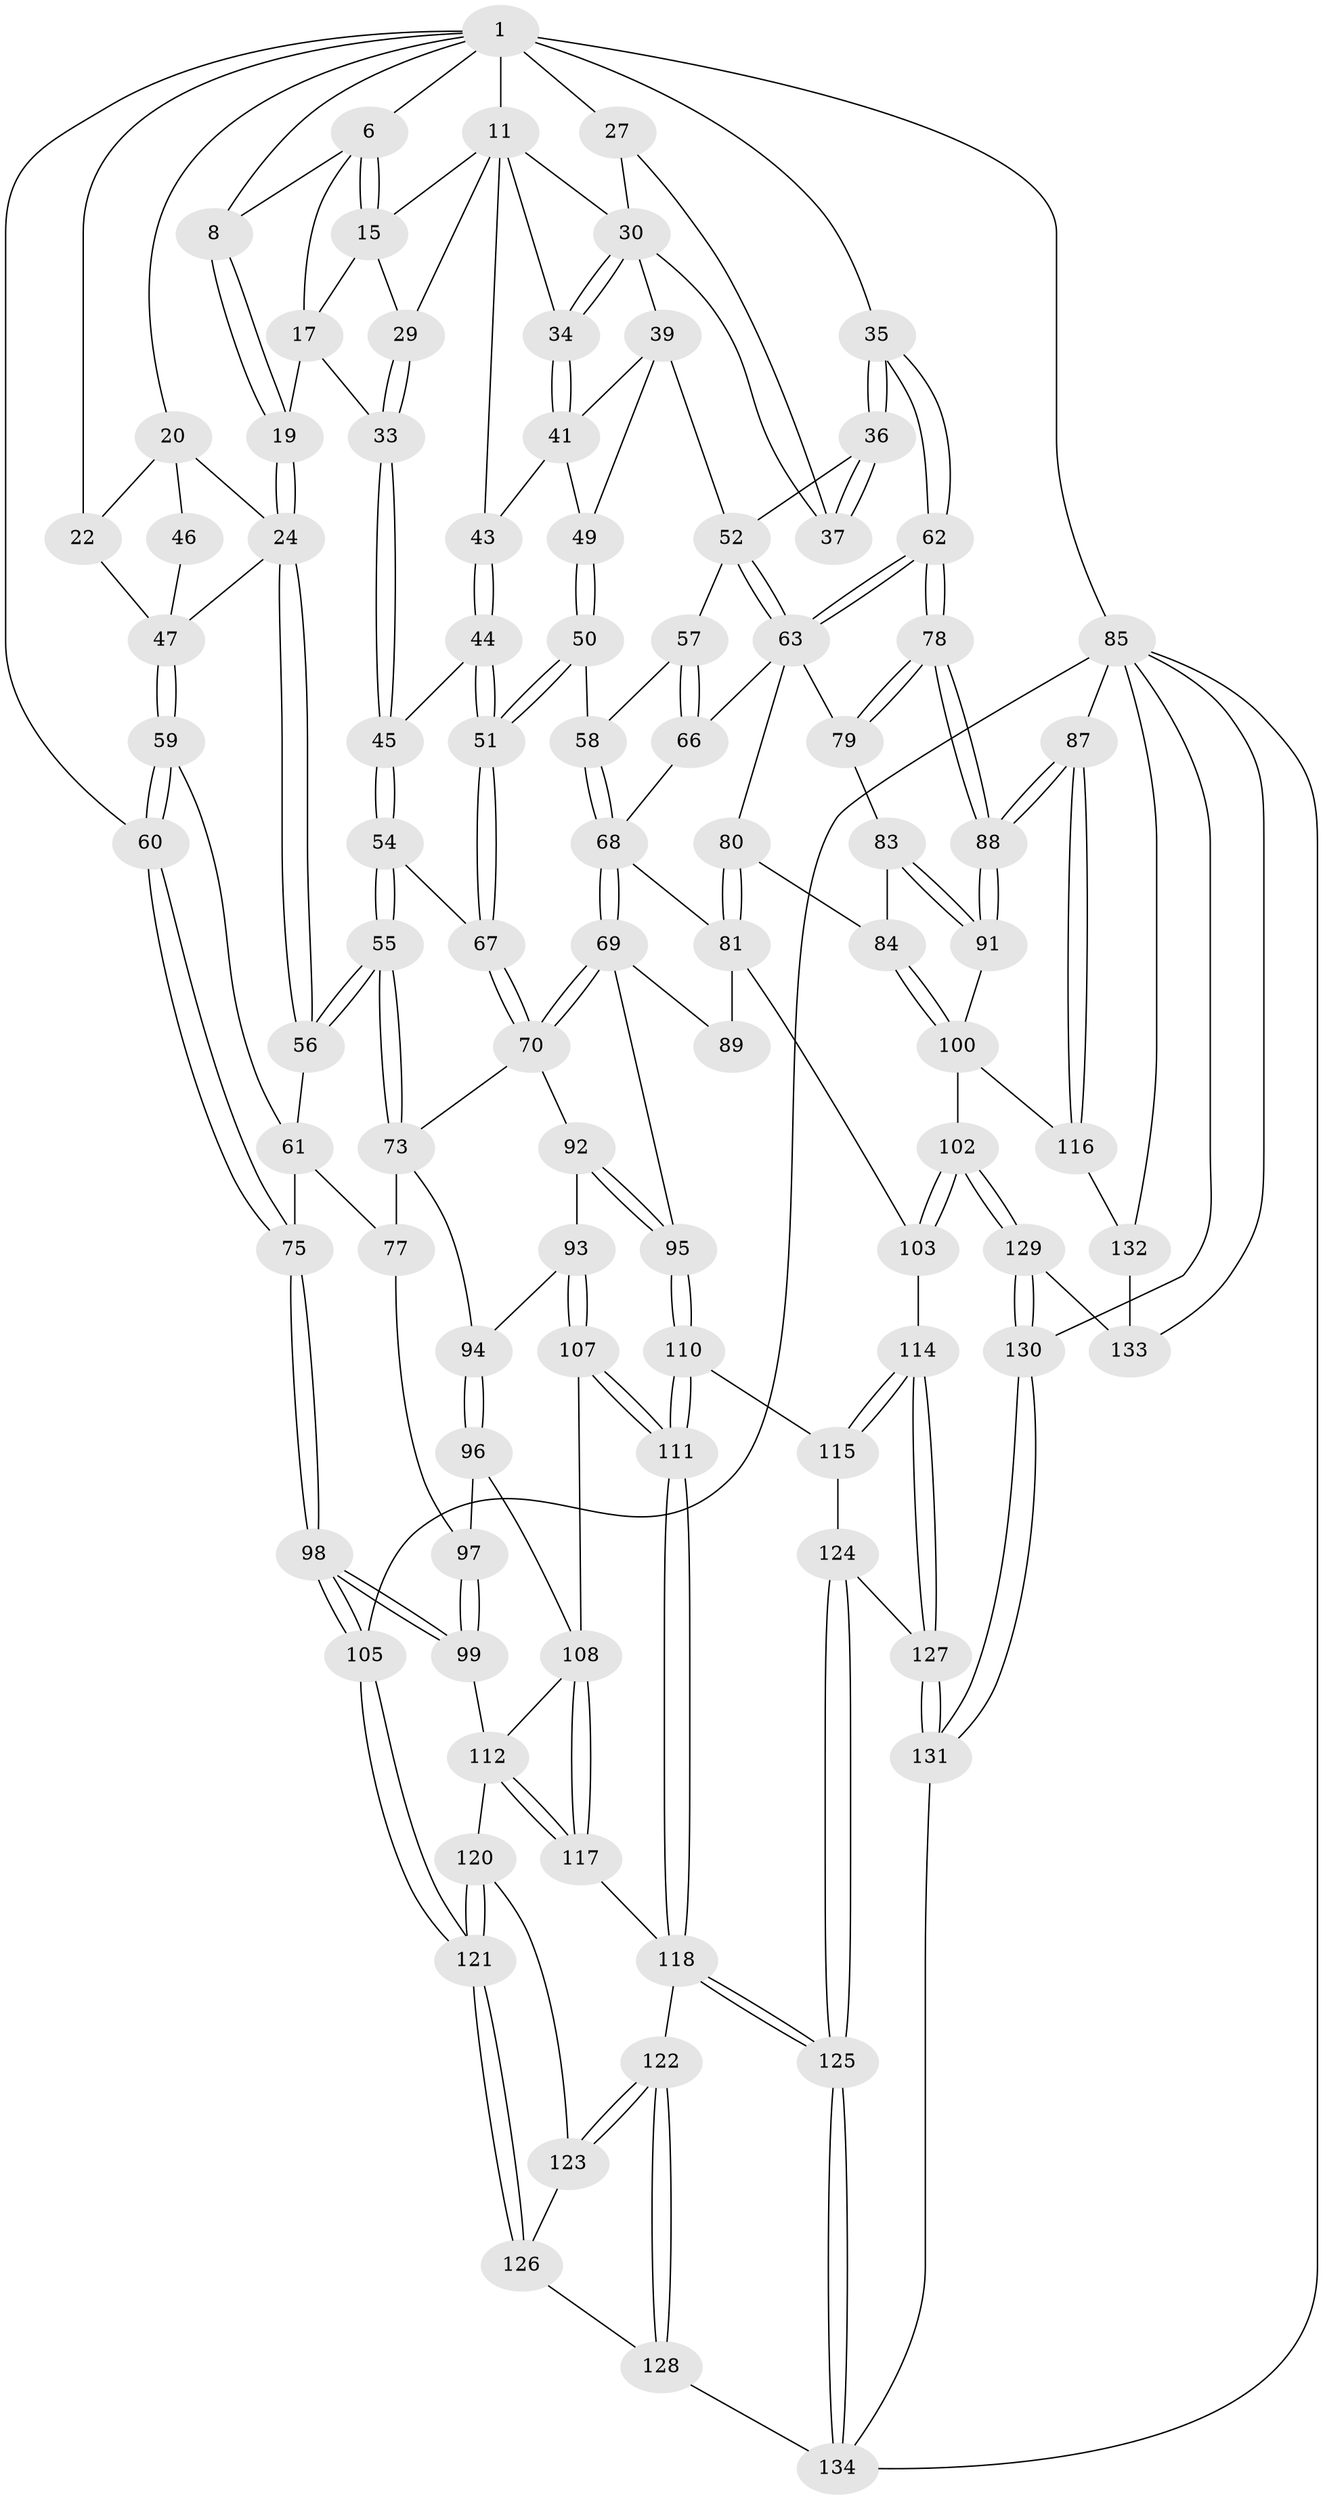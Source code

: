 // original degree distribution, {3: 0.022058823529411766, 5: 0.5073529411764706, 6: 0.23529411764705882, 4: 0.23529411764705882}
// Generated by graph-tools (version 1.1) at 2025/21/03/04/25 18:21:15]
// undirected, 95 vertices, 227 edges
graph export_dot {
graph [start="1"]
  node [color=gray90,style=filled];
  1 [pos="+0.5075834433488862+0",super="+2"];
  6 [pos="+0.47541238077548237+0",super="+7"];
  8 [pos="+0.1766487683445712+0"];
  11 [pos="+0.6715379683559564+0",super="+12"];
  15 [pos="+0.46201060986771264+0.030681832309847747",super="+16"];
  17 [pos="+0.33623964161519077+0.11940411445756349",super="+18"];
  19 [pos="+0.2522728546102721+0.199513952695444"];
  20 [pos="+0.09933490236312488+0.07110281342551487",super="+21"];
  22 [pos="+0+0.23856766949324337"];
  24 [pos="+0.2135999969082886+0.23130608979925554",super="+25"];
  27 [pos="+0.941691696308763+0.0684609245299526",super="+32"];
  29 [pos="+0.41029995269205777+0.17521817996202907"];
  30 [pos="+0.6968395240897295+0.03017307938097334",super="+31"];
  33 [pos="+0.33769347412615325+0.23134457077265907"];
  34 [pos="+0.5966080010434387+0.1857449655042014"];
  35 [pos="+1+0.22520231652417624"];
  36 [pos="+0.8932840591636254+0.23161990176099037"];
  37 [pos="+0.8719633171900584+0.16898848000241765"];
  39 [pos="+0.7139757940119167+0.22058131629534472",super="+40"];
  41 [pos="+0.6234719537746805+0.21404572504890088",super="+42"];
  43 [pos="+0.4919487951939205+0.214844455189252"];
  44 [pos="+0.4527844788976222+0.3063971089200589"];
  45 [pos="+0.35257915791005906+0.2569002158856951"];
  46 [pos="+0.11389587346488607+0.20109566038396792"];
  47 [pos="+0.10407473332718703+0.2809846975356865",super="+48"];
  49 [pos="+0.5863060055938462+0.33627894653157453"];
  50 [pos="+0.5744083937429113+0.37474738084372045"];
  51 [pos="+0.4745185683029976+0.38515117634960466"];
  52 [pos="+0.871352920095215+0.26009701123875006",super="+53"];
  54 [pos="+0.2859516503512027+0.40119226018577236"];
  55 [pos="+0.23727974073732405+0.41611957616553524"];
  56 [pos="+0.229162243347011+0.4122453126138224"];
  57 [pos="+0.7408760561129153+0.27482848320681746"];
  58 [pos="+0.6208631492297978+0.4024388799141981"];
  59 [pos="+0.10930845534189546+0.31525318580096856"];
  60 [pos="+0+0.42461519549453236"];
  61 [pos="+0.15779350738232353+0.42196104451143",super="+74"];
  62 [pos="+1+0.31478986937046194"];
  63 [pos="+0.897811325324692+0.40244029791508584",super="+64"];
  66 [pos="+0.8019271636422256+0.433890290484572"];
  67 [pos="+0.45346776609703+0.4126047332789101"];
  68 [pos="+0.6485460856837872+0.43694898788284486",super="+71"];
  69 [pos="+0.5303766711946477+0.5731967672099297",super="+90"];
  70 [pos="+0.4587381360175535+0.5362706480758709",super="+72"];
  73 [pos="+0.27374019096880264+0.5427626230834608",super="+76"];
  75 [pos="+0+0.5394075586461927"];
  77 [pos="+0.22400914877504755+0.6160314799034219"];
  78 [pos="+1+0.5986668096693312"];
  79 [pos="+0.9330451742778134+0.5231756569349113"];
  80 [pos="+0.83742300242083+0.6286339426701715"];
  81 [pos="+0.8367717674964508+0.6287968161559746",super="+104+82"];
  83 [pos="+0.9193313890144441+0.5627596875996687"];
  84 [pos="+0.8469171136571063+0.6307115928705834"];
  85 [pos="+1+1",super="+136+106+86"];
  87 [pos="+1+0.9475166700384631"];
  88 [pos="+1+0.635595657018103"];
  89 [pos="+0.6346112494995405+0.6512685380599303"];
  91 [pos="+0.9969728186209142+0.6860530521771585"];
  92 [pos="+0.400969042800895+0.6322295402773099"];
  93 [pos="+0.3899620355733283+0.6560067885266494"];
  94 [pos="+0.315193128793122+0.6410155139994758"];
  95 [pos="+0.5777910766697829+0.7309895997937572"];
  96 [pos="+0.3054045666767823+0.7202896200510794"];
  97 [pos="+0.22383395744232296+0.6172935575661954"];
  98 [pos="+0+0.6343511747091445"];
  99 [pos="+0.14433046914057038+0.754250968477484"];
  100 [pos="+0.9456585339222372+0.7068900408471965",super="+101"];
  102 [pos="+0.8357487243695325+0.8374548906538165"];
  103 [pos="+0.8042380838821388+0.8285960263879315"];
  105 [pos="+0+1"];
  107 [pos="+0.37962198106981343+0.7465758421337422"];
  108 [pos="+0.3615904283805647+0.7484245268831679",super="+109"];
  110 [pos="+0.5763123595449025+0.7365162544722555"];
  111 [pos="+0.4555672133500667+0.8020033682731564"];
  112 [pos="+0.20244878844720335+0.7725841033327259",super="+113"];
  114 [pos="+0.7998537612496723+0.8300217822733282"];
  115 [pos="+0.6222787150196604+0.7941059583446035"];
  116 [pos="+0.8986463298769389+0.8524133292662789"];
  117 [pos="+0.287850602572189+0.8468076034684043"];
  118 [pos="+0.42361476729677533+1",super="+119"];
  120 [pos="+0.1522939477154952+0.8020963833105127"];
  121 [pos="+0+0.9637231032712446"];
  122 [pos="+0.21728229505232308+0.9000460016643386"];
  123 [pos="+0.16158412817755627+0.8359307164550819"];
  124 [pos="+0.6216092035706247+0.8461066823294955"];
  125 [pos="+0.4385217951453526+1"];
  126 [pos="+0.13145767646301892+0.9005605640958279"];
  127 [pos="+0.6912421597681508+0.9545848940912797"];
  128 [pos="+0.16723509781832416+0.9725511686548852"];
  129 [pos="+0.8131176869733455+0.9911973458497323"];
  130 [pos="+0.7344001210783759+1"];
  131 [pos="+0.6356615893156234+1"];
  132 [pos="+0.9133597068064911+0.9301791708480547"];
  133 [pos="+0.905143798218407+0.9530334667804469"];
  134 [pos="+0.4460371081385173+1",super="+135"];
  1 -- 6;
  1 -- 35;
  1 -- 8;
  1 -- 11;
  1 -- 20;
  1 -- 85 [weight=2];
  1 -- 22;
  1 -- 27 [weight=2];
  1 -- 60;
  6 -- 15;
  6 -- 15;
  6 -- 8;
  6 -- 17;
  8 -- 19;
  8 -- 19;
  11 -- 30;
  11 -- 34;
  11 -- 43;
  11 -- 29;
  11 -- 15;
  15 -- 17;
  15 -- 29;
  17 -- 19;
  17 -- 33;
  19 -- 24;
  19 -- 24;
  20 -- 24;
  20 -- 46;
  20 -- 22;
  22 -- 47;
  24 -- 56;
  24 -- 56;
  24 -- 47;
  27 -- 37;
  27 -- 30;
  29 -- 33;
  29 -- 33;
  30 -- 34;
  30 -- 34;
  30 -- 37;
  30 -- 39;
  33 -- 45;
  33 -- 45;
  34 -- 41;
  34 -- 41;
  35 -- 36;
  35 -- 36;
  35 -- 62;
  35 -- 62;
  36 -- 37;
  36 -- 37;
  36 -- 52;
  39 -- 41;
  39 -- 49;
  39 -- 52;
  41 -- 43;
  41 -- 49;
  43 -- 44;
  43 -- 44;
  44 -- 45;
  44 -- 51;
  44 -- 51;
  45 -- 54;
  45 -- 54;
  46 -- 47;
  47 -- 59;
  47 -- 59;
  49 -- 50;
  49 -- 50;
  50 -- 51;
  50 -- 51;
  50 -- 58;
  51 -- 67;
  51 -- 67;
  52 -- 63;
  52 -- 63;
  52 -- 57;
  54 -- 55;
  54 -- 55;
  54 -- 67;
  55 -- 56;
  55 -- 56;
  55 -- 73;
  55 -- 73;
  56 -- 61;
  57 -- 58;
  57 -- 66;
  57 -- 66;
  58 -- 68;
  58 -- 68;
  59 -- 60;
  59 -- 60;
  59 -- 61;
  60 -- 75;
  60 -- 75;
  61 -- 75;
  61 -- 77;
  62 -- 63;
  62 -- 63;
  62 -- 78;
  62 -- 78;
  63 -- 80;
  63 -- 66;
  63 -- 79;
  66 -- 68;
  67 -- 70;
  67 -- 70;
  68 -- 69;
  68 -- 69;
  68 -- 81;
  69 -- 70;
  69 -- 70;
  69 -- 89;
  69 -- 95;
  70 -- 73;
  70 -- 92;
  73 -- 77;
  73 -- 94;
  75 -- 98;
  75 -- 98;
  77 -- 97;
  78 -- 79;
  78 -- 79;
  78 -- 88;
  78 -- 88;
  79 -- 83;
  80 -- 81;
  80 -- 81;
  80 -- 84;
  81 -- 89 [weight=2];
  81 -- 103;
  83 -- 84;
  83 -- 91;
  83 -- 91;
  84 -- 100;
  84 -- 100;
  85 -- 130;
  85 -- 133;
  85 -- 105;
  85 -- 134;
  85 -- 132;
  85 -- 87;
  87 -- 88;
  87 -- 88;
  87 -- 116;
  87 -- 116;
  88 -- 91;
  88 -- 91;
  91 -- 100;
  92 -- 93;
  92 -- 95;
  92 -- 95;
  93 -- 94;
  93 -- 107;
  93 -- 107;
  94 -- 96;
  94 -- 96;
  95 -- 110;
  95 -- 110;
  96 -- 97;
  96 -- 108;
  97 -- 99;
  97 -- 99;
  98 -- 99;
  98 -- 99;
  98 -- 105;
  98 -- 105;
  99 -- 112;
  100 -- 116;
  100 -- 102;
  102 -- 103;
  102 -- 103;
  102 -- 129;
  102 -- 129;
  103 -- 114;
  105 -- 121;
  105 -- 121;
  107 -- 108;
  107 -- 111;
  107 -- 111;
  108 -- 117;
  108 -- 117;
  108 -- 112;
  110 -- 111;
  110 -- 111;
  110 -- 115;
  111 -- 118;
  111 -- 118;
  112 -- 117;
  112 -- 117;
  112 -- 120;
  114 -- 115;
  114 -- 115;
  114 -- 127;
  114 -- 127;
  115 -- 124;
  116 -- 132;
  117 -- 118;
  118 -- 125;
  118 -- 125;
  118 -- 122;
  120 -- 121;
  120 -- 121;
  120 -- 123;
  121 -- 126;
  121 -- 126;
  122 -- 123;
  122 -- 123;
  122 -- 128;
  122 -- 128;
  123 -- 126;
  124 -- 125;
  124 -- 125;
  124 -- 127;
  125 -- 134;
  125 -- 134;
  126 -- 128;
  127 -- 131;
  127 -- 131;
  128 -- 134;
  129 -- 130;
  129 -- 130;
  129 -- 133;
  130 -- 131;
  130 -- 131;
  131 -- 134;
  132 -- 133;
}
